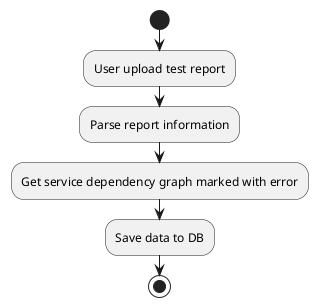 @startuml
start
:User upload test report;
:Parse report information;
:Get service dependency graph marked with error;
:Save data to DB;
stop
@enduml
